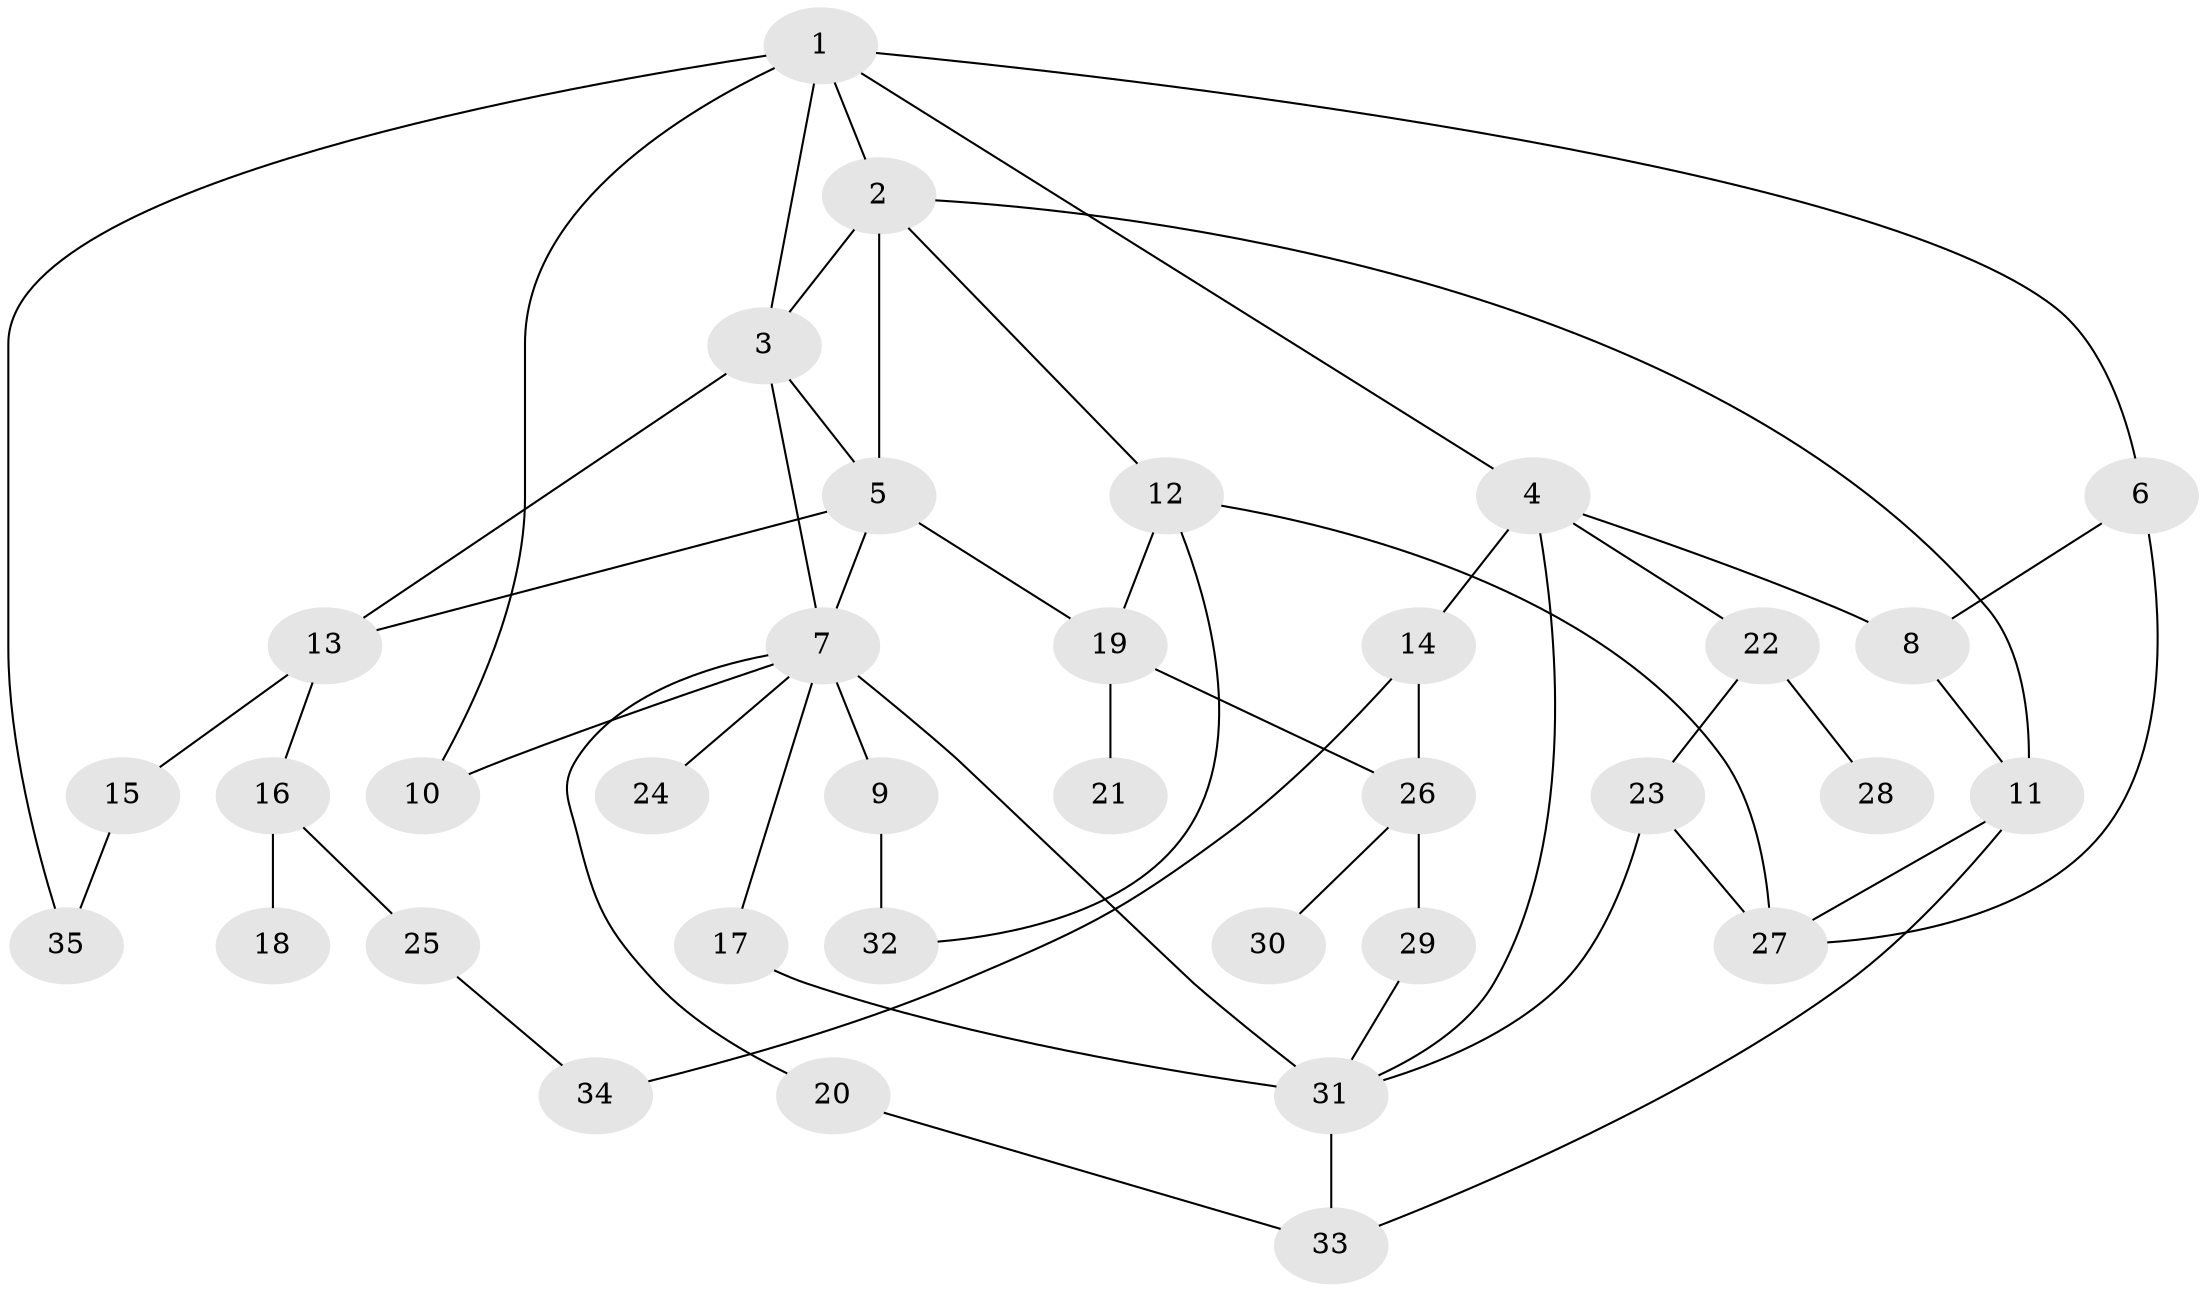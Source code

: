 // original degree distribution, {6: 0.05172413793103448, 4: 0.13793103448275862, 5: 0.034482758620689655, 2: 0.3620689655172414, 7: 0.017241379310344827, 3: 0.29310344827586204, 1: 0.10344827586206896}
// Generated by graph-tools (version 1.1) at 2025/48/03/04/25 22:48:40]
// undirected, 35 vertices, 55 edges
graph export_dot {
  node [color=gray90,style=filled];
  1;
  2;
  3;
  4;
  5;
  6;
  7;
  8;
  9;
  10;
  11;
  12;
  13;
  14;
  15;
  16;
  17;
  18;
  19;
  20;
  21;
  22;
  23;
  24;
  25;
  26;
  27;
  28;
  29;
  30;
  31;
  32;
  33;
  34;
  35;
  1 -- 2 [weight=1.0];
  1 -- 3 [weight=1.0];
  1 -- 4 [weight=1.0];
  1 -- 6 [weight=1.0];
  1 -- 10 [weight=1.0];
  1 -- 35 [weight=1.0];
  2 -- 3 [weight=1.0];
  2 -- 5 [weight=2.0];
  2 -- 11 [weight=1.0];
  2 -- 12 [weight=1.0];
  3 -- 5 [weight=1.0];
  3 -- 7 [weight=1.0];
  3 -- 13 [weight=1.0];
  4 -- 8 [weight=1.0];
  4 -- 14 [weight=1.0];
  4 -- 22 [weight=1.0];
  4 -- 31 [weight=1.0];
  5 -- 7 [weight=2.0];
  5 -- 13 [weight=1.0];
  5 -- 19 [weight=1.0];
  6 -- 8 [weight=1.0];
  6 -- 27 [weight=1.0];
  7 -- 9 [weight=1.0];
  7 -- 10 [weight=1.0];
  7 -- 17 [weight=1.0];
  7 -- 20 [weight=1.0];
  7 -- 24 [weight=1.0];
  7 -- 31 [weight=2.0];
  8 -- 11 [weight=1.0];
  9 -- 32 [weight=1.0];
  11 -- 27 [weight=1.0];
  11 -- 33 [weight=1.0];
  12 -- 19 [weight=1.0];
  12 -- 27 [weight=1.0];
  12 -- 32 [weight=1.0];
  13 -- 15 [weight=1.0];
  13 -- 16 [weight=1.0];
  14 -- 26 [weight=1.0];
  14 -- 34 [weight=1.0];
  15 -- 35 [weight=1.0];
  16 -- 18 [weight=1.0];
  16 -- 25 [weight=1.0];
  17 -- 31 [weight=1.0];
  19 -- 21 [weight=1.0];
  19 -- 26 [weight=1.0];
  20 -- 33 [weight=1.0];
  22 -- 23 [weight=1.0];
  22 -- 28 [weight=1.0];
  23 -- 27 [weight=1.0];
  23 -- 31 [weight=1.0];
  25 -- 34 [weight=1.0];
  26 -- 29 [weight=1.0];
  26 -- 30 [weight=1.0];
  29 -- 31 [weight=1.0];
  31 -- 33 [weight=1.0];
}
